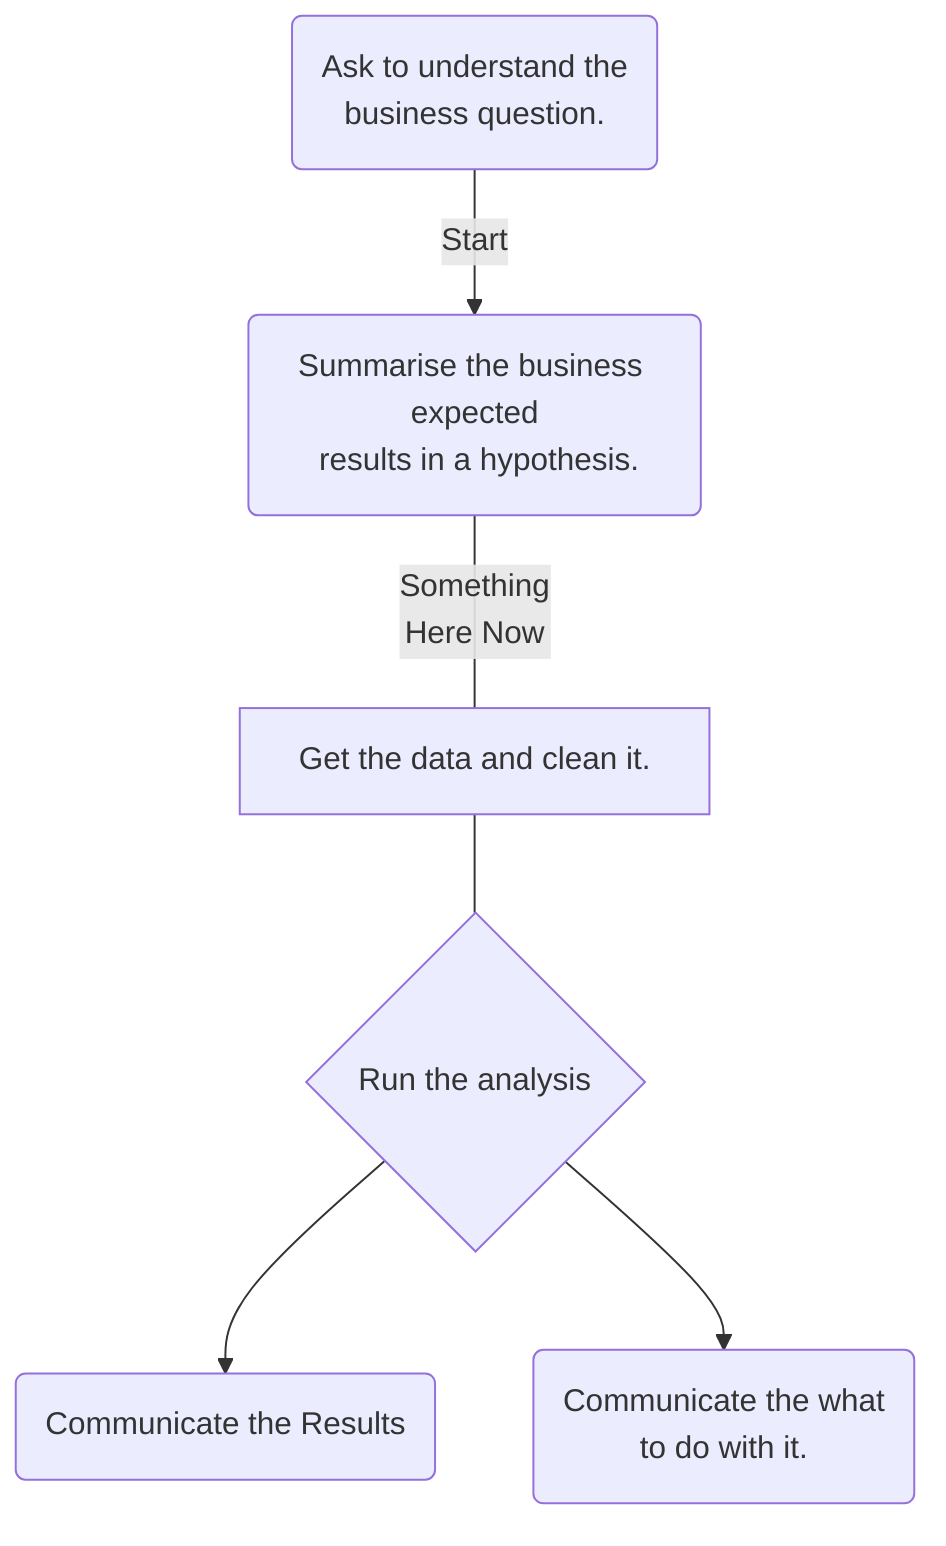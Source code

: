 graph TB
        A(Ask to understand the<br> business question.)
        B(Summarise the business expected<br> results in a hypothesis.)
        C[Get the data and clean it.]
        D{Run the analysis}
        E(Communicate the Results)
        F(Communicate the what <br>to do with it.)
        A-- Start -->B; B--Something<br> Here Now ---C; C---D; D-->E; D-->F